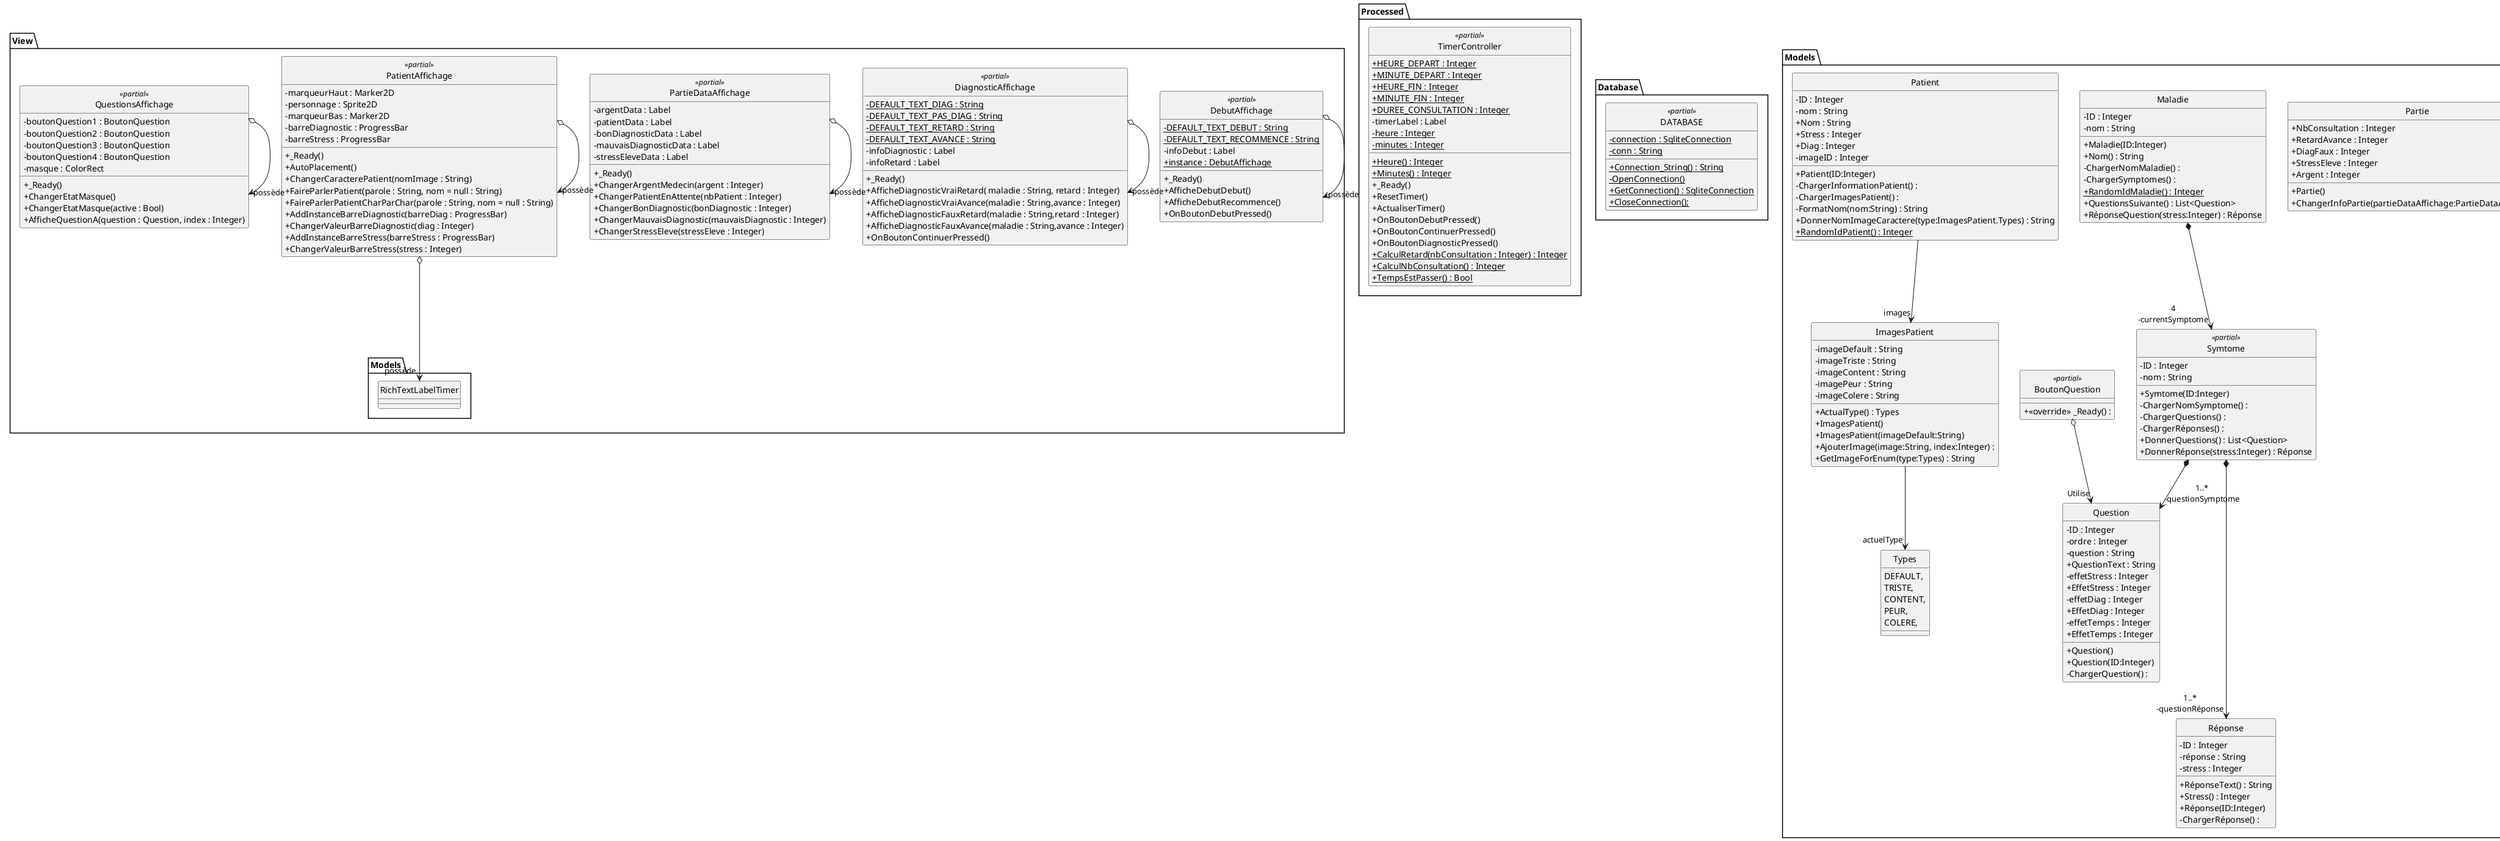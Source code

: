 ```
@startuml

skinparam style strictuml
skinparam classAttributeIconSize 0
package View
{
    class DebutAffichage <<partial>>
    {
        -{static}DEFAULT_TEXT_DEBUT : String
        -{static}DEFAULT_TEXT_RECOMMENCE : String
        -infoDebut : Label
        +{static}instance : DebutAffichage
        +_Ready()
        +AfficheDebutDebut()
        +AfficheDebutRecommence()
        +OnBoutonDebutPressed()
    }
    DebutAffichage o--> "possède" DebutAffichage
    class DiagnosticAffichage <<partial>>
    {
            -{static}DEFAULT_TEXT_DIAG : String
            -{static}DEFAULT_TEXT_PAS_DIAG : String
            -{static}DEFAULT_TEXT_RETARD : String
            -{static}DEFAULT_TEXT_AVANCE : String
            -infoDiagnostic : Label
            -infoRetard : Label
            +_Ready()
            +AfficheDiagnosticVraiRetard( maladie : String, retard : Integer)
            +AfficheDiagnosticVraiAvance(maladie : String,avance : Integer)
            +AfficheDiagnosticFauxRetard(maladie : String,retard : Integer)
            +AfficheDiagnosticFauxAvance(maladie : String,avance : Integer)
            +OnBoutonContinuerPressed()
    }
    DiagnosticAffichage o--> "possède" DiagnosticAffichage
    class PartieDataAffichage <<partial>>
    {
        -argentData : Label
        -patientData : Label
        -bonDiagnosticData : Label
        -mauvaisDiagnosticData : Label
        -stressEleveData : Label
        +_Ready()
        +ChangerArgentMedecin(argent : Integer)
        +ChangerPatientEnAttente(nbPatient : Integer)
        +ChangerBonDiagnostic(bonDiagnostic : Integer)
        +ChangerMauvaisDiagnostic(mauvaisDiagnostic : Integer)
        +ChangerStressEleve(stressEleve : Integer)
    }
    PartieDataAffichage o--> "possède" PartieDataAffichage
    class PatientAffichage <<partial>>
    {
        -marqueurHaut : Marker2D
        -personnage : Sprite2D
        -marqueurBas : Marker2D
        -barreDiagnostic : ProgressBar
        -barreStress : ProgressBar
        +_Ready()
        +AutoPlacement()
        +ChangerCaracterePatient(nomImage : String)
        +FaireParlerPatient(parole : String, nom = null : String)
        +FaireParlerPatientCharParChar(parole : String, nom = null : String)
        +AddInstanceBarreDiagnostic(barreDiag : ProgressBar)
        +ChangerValeurBarreDiagnostic(diag : Integer)
        +AddInstanceBarreStress(barreStress : ProgressBar)
        +ChangerValeurBarreStress(stress : Integer)
    }
    PatientAffichage o--> "possède" PatientAffichage
    View.PatientAffichage o--> "possède" Models.RichTextLabelTimer

    class QuestionsAffichage <<partial>>
    {
        -boutonQuestion1 : BoutonQuestion
        -boutonQuestion2 : BoutonQuestion
        -boutonQuestion3 : BoutonQuestion
        -boutonQuestion4 : BoutonQuestion
        -masque : ColorRect
        +_Ready()
        +ChangerEtatMasque()
        +ChangerEtatMasque(active : Bool)
        +AfficheQuestionA(question : Question, index : Integer)

    }
        QuestionsAffichage o--> "possède" QuestionsAffichage
}
package Processed
{
    class TimerController <<partial>>
    {
        +{static}HEURE_DEPART : Integer
        +{static}MINUTE_DEPART : Integer
        +{static}HEURE_FIN : Integer
        +{static}MINUTE_FIN : Integer
        +{static}DUREE_CONSULTATION : Integer
        -timerLabel : Label
        -{static}heure : Integer
        +{static}Heure() : Integer
        -{static}minutes : Integer
        +{static}Minutes() : Integer
        +_Ready()
        +ResetTimer()
        +ActualiserTimer()
        +OnBoutonDebutPressed()
        +OnBoutonContinuerPressed()
        +OnBoutonDiagnosticPressed()
        +{static}CalculRetard(nbConsultation : Integer) : Integer
        +{static}CalculNbConsultation() : Integer
        +{static}TempsEstPasser() : Bool
    }
}
package Database
{
    class DATABASE <<partial>>
    {
        -{static}connection : SqliteConnection
        -{static}conn : String
        +{static}Connection_String() : String
        -{static}OpenConnection()
        +{static}GetConnection() : SqliteConnection
        +{static}CloseConnection();

    }
}
package Models
{
    class RichTextLabelTimer <<partial>>
    {
        - {static}charSpeed : Double
        + CharParCharFinEventHandler()
        + {static}CharSpeed() : Double
        - richTextLabel : RichTextLabel
        - text : String
        - index : Integer
        + _Ready()
        + EcrireSimple(text : string)
        + EcrireCharParChar(text : string )
        + AfficherChar()
    }
class ImagesPatient {

    - imageDefault : String
    - imageTriste : String
    - imageContent : String
    - imagePeur : String
    - imageColere : String

    + ActualType() : Types
    + ImagesPatient()
    + ImagesPatient(imageDefault:String)
    + AjouterImage(image:String, index:Integer) :
    + GetImageForEnum(type:Types) : String
}
enum Types {
    DEFAULT,
    TRISTE,
    CONTENT,
    PEUR,
    COLERE,
}
ImagesPatient --> "actuelType" Types
class Partie {
    + NbConsultation : Integer
    + RetardAvance : Integer
    + DiagFaux : Integer
    + StressEleve : Integer
    + Argent : Integer
    + Partie()
    + ChangerInfoPartie(partieDataAffichage:PartieDataAffichage) :
}
class Maladie {
    - ID : Integer
    - nom : String
    + Maladie(ID:Integer)
    + Nom() : String
    - ChargerNomMaladie() :
    - ChargerSymptomes() :
    + {static} RandomIdMaladie() : Integer
    + QuestionsSuivante() : List<Question>
    + RéponseQuestion(stress:Integer) : Réponse
}

Maladie *--> "4\n-currentSymptome" Symtome
class Réponse {
    - ID : Integer
    - réponse : String
    + RéponseText() : String
    - stress : Integer
    + Stress() : Integer
    + Réponse(ID:Integer)
    - ChargerRéponse() :
}
class Symtome <<partial>> {
    - ID : Integer
    - nom : String
    + Symtome(ID:Integer)
    - ChargerNomSymptome() :
    - ChargerQuestions() :
    - ChargerRéponses() :
    + DonnerQuestions() : List<Question>
    + DonnerRéponse(stress:Integer) : Réponse
}
Symtome *--> "1..*\n-questionSymptome" Question
Symtome *---> "1..*\n-questionRéponse" Réponse

class BoutonQuestion <<partial>> {
    + <<override>> _Ready() :
}

BoutonQuestion o--> "Utilise" Question
class Question {
    - ID : Integer
    - ordre : Integer
    - question : String
    + QuestionText : String
    - effetStress : Integer
    + EffetStress : Integer
    - effetDiag : Integer
    + EffetDiag : Integer
    - effetTemps : Integer
    + EffetTemps : Integer
    + Question()
    + Question(ID:Integer)
    - ChargerQuestion() :
}
class Patient {
    - ID : Integer
    - nom : String
    + Nom : String
    + Stress : Integer
    + Diag : Integer
    - imageID : Integer
    + Patient(ID:Integer)
    - ChargerInformationPatient() :
    - ChargerImagesPatient() :
    - FormatNom(nom:String) : String
    + DonnerNomImageCaractere(type:ImagesPatient.Types) : String
    + {static} RandomIdPatient() : Integer
}
Patient --> "images" ImagesPatient


}
@enduml
```